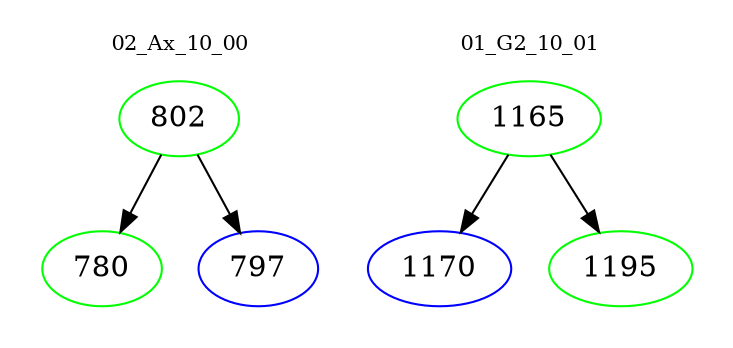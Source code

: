 digraph{
subgraph cluster_0 {
color = white
label = "02_Ax_10_00";
fontsize=10;
T0_802 [label="802", color="green"]
T0_802 -> T0_780 [color="black"]
T0_780 [label="780", color="green"]
T0_802 -> T0_797 [color="black"]
T0_797 [label="797", color="blue"]
}
subgraph cluster_1 {
color = white
label = "01_G2_10_01";
fontsize=10;
T1_1165 [label="1165", color="green"]
T1_1165 -> T1_1170 [color="black"]
T1_1170 [label="1170", color="blue"]
T1_1165 -> T1_1195 [color="black"]
T1_1195 [label="1195", color="green"]
}
}
